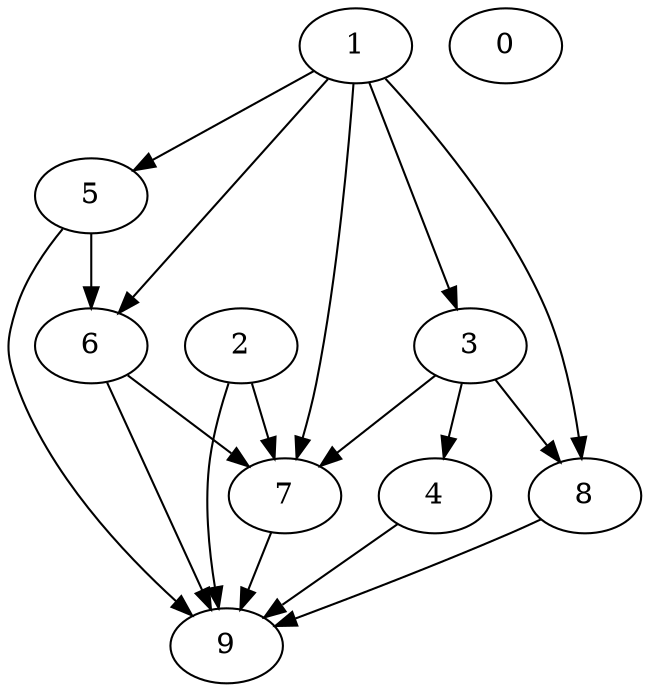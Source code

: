 digraph "Random_Nodes_10_Density_1.70_CCR_0.10_WeightType_Random#1_Heterogeneous-4-2" {
1 [Weight=125];
3 [Weight=156];
5 [Weight=63];
6 [Weight=141];
4 [Weight=141];
2 [Weight=47];
8 [Weight=94];
7 [Weight=78];
0 [Weight=141];
9 [Weight=125];
1 -> 8 [Weight=8];
8 -> 9 [Weight=8];
3 -> 7 [Weight=6];
1 -> 3 [Weight=7];
4 -> 9 [Weight=8];
3 -> 4 [Weight=9];
1 -> 5 [Weight=7];
2 -> 9 [Weight=7];
6 -> 9 [Weight=4];
1 -> 6 [Weight=10];
6 -> 7 [Weight=4];
5 -> 6 [Weight=4];
1 -> 7 [Weight=2];
7 -> 9 [Weight=4];
3 -> 8 [Weight=8];
5 -> 9 [Weight=7];
2 -> 7 [Weight=8];
}
